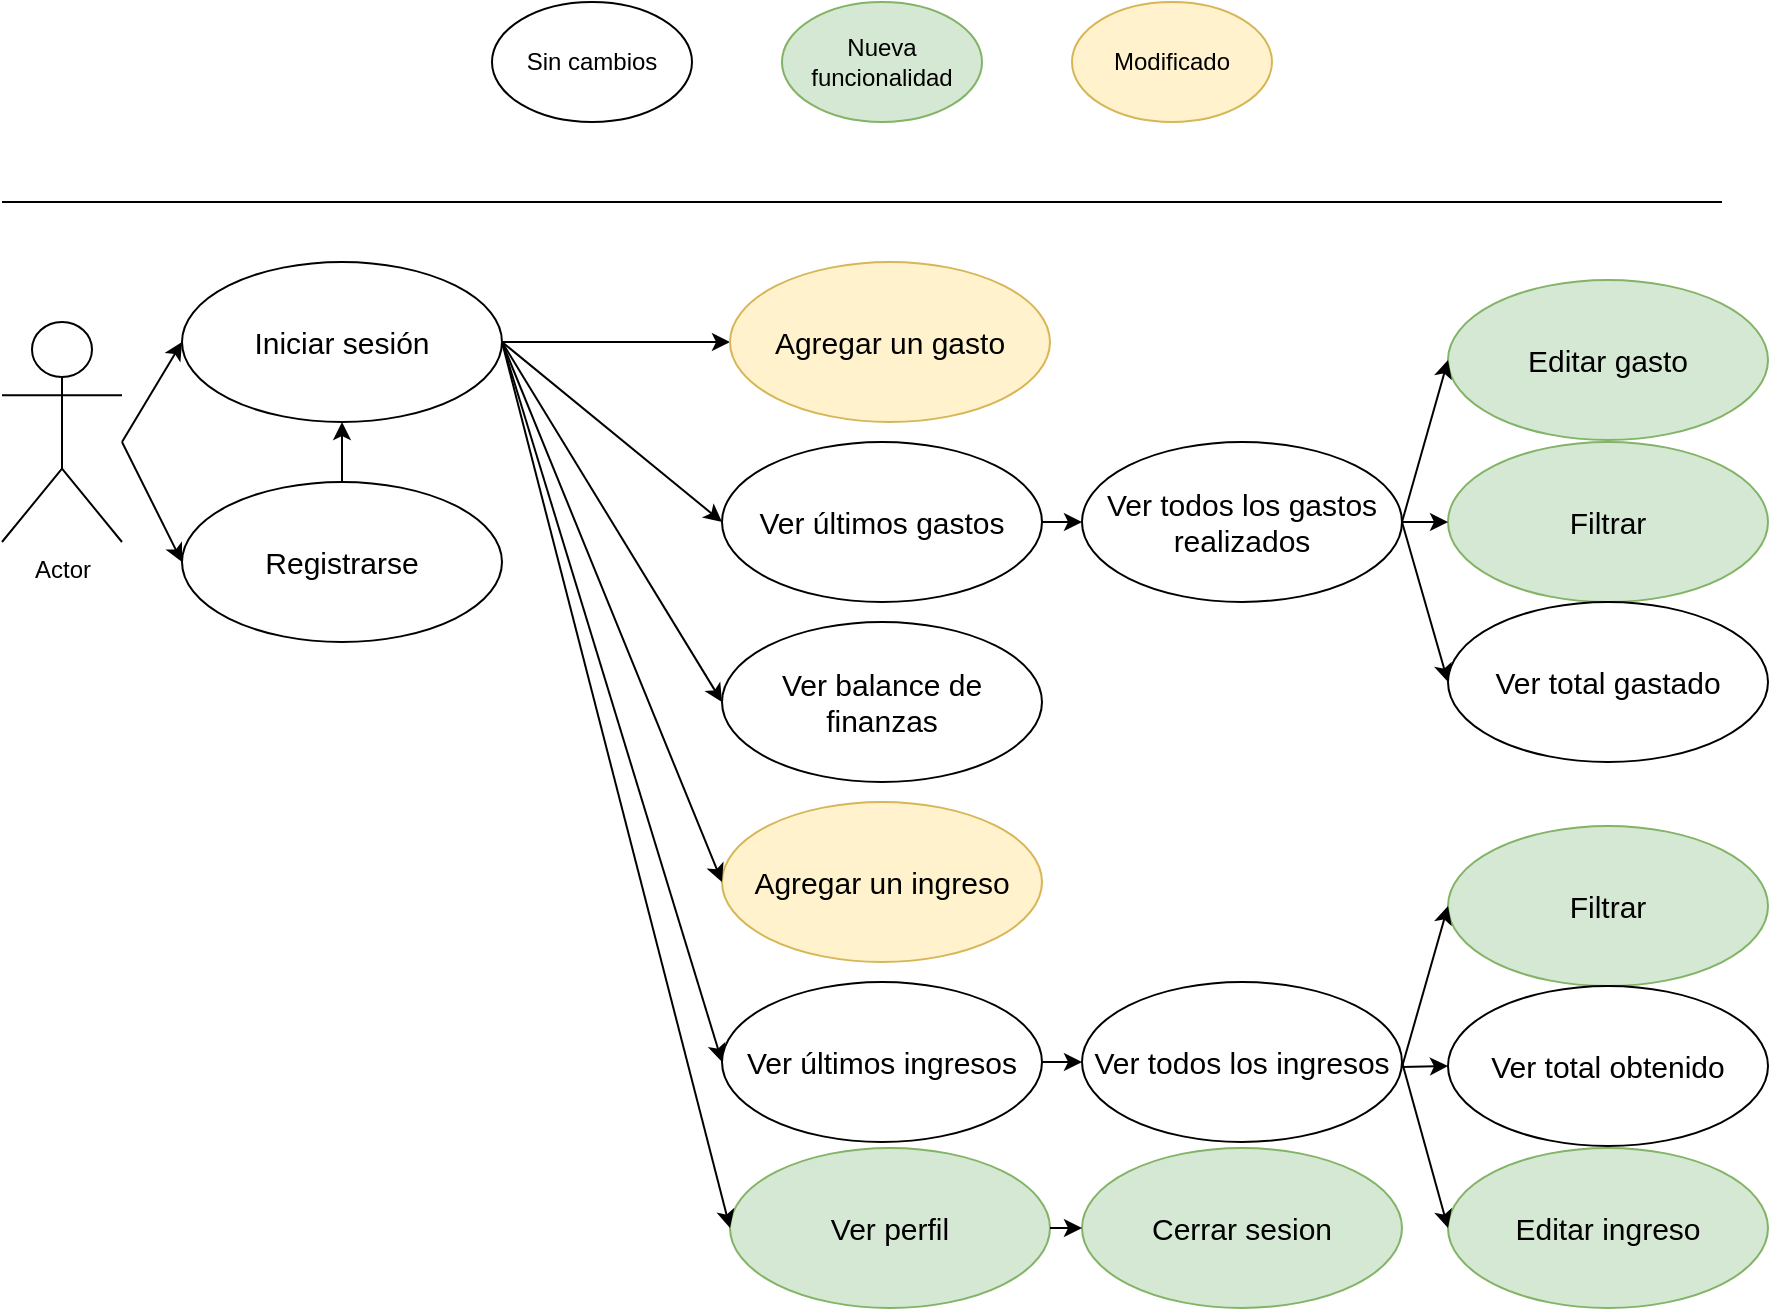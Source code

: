 <mxfile version="13.2.3" type="device"><diagram id="UXEQXVT69Z4VLNlycUqq" name="Page-1"><mxGraphModel dx="2009" dy="765" grid="1" gridSize="10" guides="1" tooltips="1" connect="1" arrows="1" fold="1" page="1" pageScale="1" pageWidth="827" pageHeight="1169" math="0" shadow="0"><root><mxCell id="0"/><mxCell id="1" parent="0"/><mxCell id="g9ul40iiriYAmNIs7x3w-1" value="Actor" style="shape=umlActor;verticalLabelPosition=bottom;labelBackgroundColor=#ffffff;verticalAlign=top;html=1;outlineConnect=0;" parent="1" vertex="1"><mxGeometry x="-800" y="200" width="60" height="110" as="geometry"/></mxCell><mxCell id="g9ul40iiriYAmNIs7x3w-2" value="&lt;font style=&quot;font-size: 15px&quot;&gt;Filtrar&lt;/font&gt;" style="ellipse;whiteSpace=wrap;html=1;fillColor=#d5e8d4;strokeColor=#82b366;" parent="1" vertex="1"><mxGeometry x="-77" y="260" width="160" height="80" as="geometry"/></mxCell><mxCell id="g9ul40iiriYAmNIs7x3w-3" value="&lt;p&gt;&lt;font style=&quot;font-size: 15px&quot;&gt;Ver todos los gastos realizados&lt;/font&gt;&lt;/p&gt;" style="ellipse;whiteSpace=wrap;html=1;" parent="1" vertex="1"><mxGeometry x="-260" y="260" width="160" height="80" as="geometry"/></mxCell><mxCell id="g9ul40iiriYAmNIs7x3w-4" value="&lt;font style=&quot;font-size: 15px&quot;&gt;Ver total gastado&lt;/font&gt;" style="ellipse;whiteSpace=wrap;html=1;" parent="1" vertex="1"><mxGeometry x="-77" y="340" width="160" height="80" as="geometry"/></mxCell><mxCell id="g9ul40iiriYAmNIs7x3w-5" value="Sin cambios" style="ellipse;whiteSpace=wrap;html=1;" parent="1" vertex="1"><mxGeometry x="-555" y="40" width="100" height="60" as="geometry"/></mxCell><mxCell id="g9ul40iiriYAmNIs7x3w-6" value="Modificado&lt;br&gt;" style="ellipse;whiteSpace=wrap;html=1;fillColor=#fff2cc;strokeColor=#d6b656;" parent="1" vertex="1"><mxGeometry x="-265" y="40" width="100" height="60" as="geometry"/></mxCell><mxCell id="g9ul40iiriYAmNIs7x3w-7" value="Nueva funcionalidad" style="ellipse;whiteSpace=wrap;html=1;fillColor=#d5e8d4;strokeColor=#82b366;" parent="1" vertex="1"><mxGeometry x="-410" y="40" width="100" height="60" as="geometry"/></mxCell><mxCell id="g9ul40iiriYAmNIs7x3w-8" value="" style="endArrow=classic;html=1;entryX=0;entryY=0.5;entryDx=0;entryDy=0;exitX=1;exitY=0.5;exitDx=0;exitDy=0;" parent="1" source="ZM3L3ihCnhdMFnE0O_Yn-2" target="g9ul40iiriYAmNIs7x3w-12" edge="1"><mxGeometry width="50" height="50" relative="1" as="geometry"><mxPoint x="-520" y="280" as="sourcePoint"/><mxPoint x="-490" y="360" as="targetPoint"/></mxGeometry></mxCell><mxCell id="g9ul40iiriYAmNIs7x3w-9" value="" style="endArrow=classic;html=1;entryX=0;entryY=0.5;entryDx=0;entryDy=0;exitX=1;exitY=0.5;exitDx=0;exitDy=0;" parent="1" source="g9ul40iiriYAmNIs7x3w-3" target="g9ul40iiriYAmNIs7x3w-4" edge="1"><mxGeometry width="50" height="50" relative="1" as="geometry"><mxPoint x="-117" y="308.5" as="sourcePoint"/><mxPoint x="-307" y="358.5" as="targetPoint"/></mxGeometry></mxCell><mxCell id="g9ul40iiriYAmNIs7x3w-12" value="&lt;font style=&quot;font-size: 15px&quot;&gt;Agregar un gasto&lt;/font&gt;" style="ellipse;whiteSpace=wrap;html=1;fillColor=#fff2cc;strokeColor=#d6b656;" parent="1" vertex="1"><mxGeometry x="-436" y="170" width="160" height="80" as="geometry"/></mxCell><mxCell id="g9ul40iiriYAmNIs7x3w-13" value="" style="endArrow=classic;html=1;entryX=0;entryY=0.5;entryDx=0;entryDy=0;exitX=1;exitY=0.5;exitDx=0;exitDy=0;" parent="1" source="g9ul40iiriYAmNIs7x3w-3" target="g9ul40iiriYAmNIs7x3w-2" edge="1"><mxGeometry width="50" height="50" relative="1" as="geometry"><mxPoint x="-117" y="308.5" as="sourcePoint"/><mxPoint x="-67" y="358.5" as="targetPoint"/></mxGeometry></mxCell><mxCell id="g9ul40iiriYAmNIs7x3w-16" value="&lt;font style=&quot;font-size: 15px&quot;&gt;Agregar un ingreso&lt;/font&gt;" style="ellipse;whiteSpace=wrap;html=1;fillColor=#fff2cc;strokeColor=#d6b656;" parent="1" vertex="1"><mxGeometry x="-440" y="440" width="160" height="80" as="geometry"/></mxCell><mxCell id="g9ul40iiriYAmNIs7x3w-17" value="&lt;font style=&quot;font-size: 15px&quot;&gt;Ver últimos gastos&lt;/font&gt;" style="ellipse;whiteSpace=wrap;html=1;" parent="1" vertex="1"><mxGeometry x="-440" y="260" width="160" height="80" as="geometry"/></mxCell><mxCell id="g9ul40iiriYAmNIs7x3w-18" value="" style="endArrow=classic;html=1;entryX=0;entryY=0.5;entryDx=0;entryDy=0;exitX=1;exitY=0.5;exitDx=0;exitDy=0;" parent="1" source="ZM3L3ihCnhdMFnE0O_Yn-2" target="g9ul40iiriYAmNIs7x3w-16" edge="1"><mxGeometry width="50" height="50" relative="1" as="geometry"><mxPoint x="-520" y="280" as="sourcePoint"/><mxPoint x="-440" y="140" as="targetPoint"/></mxGeometry></mxCell><mxCell id="g9ul40iiriYAmNIs7x3w-19" value="" style="endArrow=classic;html=1;entryX=0;entryY=0.5;entryDx=0;entryDy=0;exitX=1;exitY=0.5;exitDx=0;exitDy=0;" parent="1" source="ZM3L3ihCnhdMFnE0O_Yn-2" target="g9ul40iiriYAmNIs7x3w-17" edge="1"><mxGeometry width="50" height="50" relative="1" as="geometry"><mxPoint x="-520" y="280" as="sourcePoint"/><mxPoint x="-490" y="340" as="targetPoint"/></mxGeometry></mxCell><mxCell id="g9ul40iiriYAmNIs7x3w-20" value="" style="endArrow=classic;html=1;entryX=0;entryY=0.5;entryDx=0;entryDy=0;" parent="1" source="g9ul40iiriYAmNIs7x3w-17" target="g9ul40iiriYAmNIs7x3w-3" edge="1"><mxGeometry width="50" height="50" relative="1" as="geometry"><mxPoint x="-280.0" y="310" as="sourcePoint"/><mxPoint x="-190" y="400" as="targetPoint"/></mxGeometry></mxCell><mxCell id="g9ul40iiriYAmNIs7x3w-21" value="" style="endArrow=none;html=1;" parent="1" edge="1"><mxGeometry width="50" height="50" relative="1" as="geometry"><mxPoint x="-800" y="140" as="sourcePoint"/><mxPoint x="60" y="140" as="targetPoint"/></mxGeometry></mxCell><mxCell id="g9ul40iiriYAmNIs7x3w-25" value="&lt;font style=&quot;font-size: 15px&quot;&gt;Ver balance de finanzas&lt;/font&gt;" style="ellipse;whiteSpace=wrap;html=1;" parent="1" vertex="1"><mxGeometry x="-440" y="350" width="160" height="80" as="geometry"/></mxCell><mxCell id="g9ul40iiriYAmNIs7x3w-26" value="&lt;font style=&quot;font-size: 15px&quot;&gt;Ver últimos ingresos&lt;/font&gt;" style="ellipse;whiteSpace=wrap;html=1;" parent="1" vertex="1"><mxGeometry x="-440" y="530" width="160" height="80" as="geometry"/></mxCell><mxCell id="g9ul40iiriYAmNIs7x3w-27" value="" style="endArrow=classic;html=1;entryX=0;entryY=0.5;entryDx=0;entryDy=0;exitX=1;exitY=0.5;exitDx=0;exitDy=0;" parent="1" source="ZM3L3ihCnhdMFnE0O_Yn-2" target="g9ul40iiriYAmNIs7x3w-26" edge="1"><mxGeometry width="50" height="50" relative="1" as="geometry"><mxPoint x="-520" y="280" as="sourcePoint"/><mxPoint x="-120" y="500" as="targetPoint"/></mxGeometry></mxCell><mxCell id="g9ul40iiriYAmNIs7x3w-28" value="" style="endArrow=classic;html=1;entryX=0;entryY=0.5;entryDx=0;entryDy=0;exitX=1;exitY=0.5;exitDx=0;exitDy=0;" parent="1" source="ZM3L3ihCnhdMFnE0O_Yn-2" target="g9ul40iiriYAmNIs7x3w-25" edge="1"><mxGeometry width="50" height="50" relative="1" as="geometry"><mxPoint x="-520" y="280" as="sourcePoint"/><mxPoint x="-120" y="500" as="targetPoint"/></mxGeometry></mxCell><mxCell id="g9ul40iiriYAmNIs7x3w-30" value="&lt;p&gt;&lt;font style=&quot;font-size: 15px&quot;&gt;Ver todos los ingresos&lt;/font&gt;&lt;/p&gt;" style="ellipse;whiteSpace=wrap;html=1;" parent="1" vertex="1"><mxGeometry x="-260" y="530" width="160" height="80" as="geometry"/></mxCell><mxCell id="g9ul40iiriYAmNIs7x3w-34" value="" style="endArrow=classic;html=1;exitX=1;exitY=0.5;exitDx=0;exitDy=0;entryX=0;entryY=0.5;entryDx=0;entryDy=0;" parent="1" source="g9ul40iiriYAmNIs7x3w-26" target="g9ul40iiriYAmNIs7x3w-30" edge="1"><mxGeometry width="50" height="50" relative="1" as="geometry"><mxPoint x="-280.0" y="578.5" as="sourcePoint"/><mxPoint x="-190" y="668.5" as="targetPoint"/></mxGeometry></mxCell><mxCell id="ZM3L3ihCnhdMFnE0O_Yn-1" value="&lt;font style=&quot;font-size: 15px&quot;&gt;Registrarse&lt;/font&gt;" style="ellipse;whiteSpace=wrap;html=1;" parent="1" vertex="1"><mxGeometry x="-710" y="280" width="160" height="80" as="geometry"/></mxCell><mxCell id="ZM3L3ihCnhdMFnE0O_Yn-2" value="&lt;font style=&quot;font-size: 15px&quot;&gt;Iniciar sesión&lt;/font&gt;" style="ellipse;whiteSpace=wrap;html=1;" parent="1" vertex="1"><mxGeometry x="-710" y="170" width="160" height="80" as="geometry"/></mxCell><mxCell id="ZM3L3ihCnhdMFnE0O_Yn-5" value="" style="endArrow=classic;html=1;entryX=0;entryY=0.5;entryDx=0;entryDy=0;" parent="1" target="ZM3L3ihCnhdMFnE0O_Yn-2" edge="1"><mxGeometry width="50" height="50" relative="1" as="geometry"><mxPoint x="-740" y="260" as="sourcePoint"/><mxPoint x="-300" y="390" as="targetPoint"/></mxGeometry></mxCell><mxCell id="ZM3L3ihCnhdMFnE0O_Yn-6" value="" style="endArrow=classic;html=1;entryX=0;entryY=0.5;entryDx=0;entryDy=0;" parent="1" target="ZM3L3ihCnhdMFnE0O_Yn-1" edge="1"><mxGeometry width="50" height="50" relative="1" as="geometry"><mxPoint x="-740" y="260" as="sourcePoint"/><mxPoint x="-712" y="310" as="targetPoint"/></mxGeometry></mxCell><mxCell id="ZM3L3ihCnhdMFnE0O_Yn-7" value="" style="endArrow=classic;html=1;entryX=0.5;entryY=1;entryDx=0;entryDy=0;exitX=0.5;exitY=0;exitDx=0;exitDy=0;" parent="1" source="ZM3L3ihCnhdMFnE0O_Yn-1" target="ZM3L3ihCnhdMFnE0O_Yn-2" edge="1"><mxGeometry width="50" height="50" relative="1" as="geometry"><mxPoint x="-350" y="440" as="sourcePoint"/><mxPoint x="-300" y="390" as="targetPoint"/></mxGeometry></mxCell><mxCell id="Jkbx8nDe_dTuKzA9VvYx-2" value="&lt;font style=&quot;font-size: 15px&quot;&gt;Filtrar&lt;/font&gt;" style="ellipse;whiteSpace=wrap;html=1;fillColor=#d5e8d4;strokeColor=#82b366;" vertex="1" parent="1"><mxGeometry x="-77" y="452" width="160" height="80" as="geometry"/></mxCell><mxCell id="Jkbx8nDe_dTuKzA9VvYx-3" value="&lt;font style=&quot;font-size: 15px&quot;&gt;Ver total obtenido&lt;/font&gt;" style="ellipse;whiteSpace=wrap;html=1;" vertex="1" parent="1"><mxGeometry x="-77" y="532" width="160" height="80" as="geometry"/></mxCell><mxCell id="Jkbx8nDe_dTuKzA9VvYx-4" value="" style="endArrow=classic;html=1;entryX=0;entryY=0.5;entryDx=0;entryDy=0;exitX=1;exitY=0.5;exitDx=0;exitDy=0;" edge="1" parent="1" target="Jkbx8nDe_dTuKzA9VvYx-3"><mxGeometry width="50" height="50" relative="1" as="geometry"><mxPoint x="-100" y="572.5" as="sourcePoint"/><mxPoint x="-307" y="631" as="targetPoint"/></mxGeometry></mxCell><mxCell id="Jkbx8nDe_dTuKzA9VvYx-5" value="" style="endArrow=classic;html=1;entryX=0;entryY=0.5;entryDx=0;entryDy=0;exitX=1;exitY=0.5;exitDx=0;exitDy=0;" edge="1" parent="1" target="Jkbx8nDe_dTuKzA9VvYx-2"><mxGeometry width="50" height="50" relative="1" as="geometry"><mxPoint x="-100" y="572.5" as="sourcePoint"/><mxPoint x="-67" y="631" as="targetPoint"/></mxGeometry></mxCell><mxCell id="Jkbx8nDe_dTuKzA9VvYx-6" value="&lt;font style=&quot;font-size: 15px&quot;&gt;Editar gasto&lt;/font&gt;" style="ellipse;whiteSpace=wrap;html=1;fillColor=#d5e8d4;strokeColor=#82b366;" vertex="1" parent="1"><mxGeometry x="-77" y="179" width="160" height="80" as="geometry"/></mxCell><mxCell id="Jkbx8nDe_dTuKzA9VvYx-7" value="&lt;font style=&quot;font-size: 15px&quot;&gt;Editar ingreso&lt;/font&gt;" style="ellipse;whiteSpace=wrap;html=1;fillColor=#d5e8d4;strokeColor=#82b366;" vertex="1" parent="1"><mxGeometry x="-77" y="613" width="160" height="80" as="geometry"/></mxCell><mxCell id="Jkbx8nDe_dTuKzA9VvYx-8" value="" style="endArrow=classic;html=1;entryX=0;entryY=0.5;entryDx=0;entryDy=0;" edge="1" parent="1" target="Jkbx8nDe_dTuKzA9VvYx-6"><mxGeometry width="50" height="50" relative="1" as="geometry"><mxPoint x="-100" y="300" as="sourcePoint"/><mxPoint x="-100" y="370" as="targetPoint"/></mxGeometry></mxCell><mxCell id="Jkbx8nDe_dTuKzA9VvYx-9" value="" style="endArrow=classic;html=1;exitX=1;exitY=0.5;exitDx=0;exitDy=0;entryX=0;entryY=0.5;entryDx=0;entryDy=0;" edge="1" parent="1" source="g9ul40iiriYAmNIs7x3w-30" target="Jkbx8nDe_dTuKzA9VvYx-7"><mxGeometry width="50" height="50" relative="1" as="geometry"><mxPoint x="-150" y="420" as="sourcePoint"/><mxPoint x="-100" y="370" as="targetPoint"/></mxGeometry></mxCell><mxCell id="Jkbx8nDe_dTuKzA9VvYx-10" value="&lt;font style=&quot;font-size: 15px&quot;&gt;Ver perfil&lt;/font&gt;" style="ellipse;whiteSpace=wrap;html=1;fillColor=#d5e8d4;strokeColor=#82b366;" vertex="1" parent="1"><mxGeometry x="-436" y="613" width="160" height="80" as="geometry"/></mxCell><mxCell id="Jkbx8nDe_dTuKzA9VvYx-11" value="" style="endArrow=classic;html=1;entryX=0;entryY=0.5;entryDx=0;entryDy=0;exitX=1;exitY=0.5;exitDx=0;exitDy=0;" edge="1" parent="1" source="ZM3L3ihCnhdMFnE0O_Yn-2" target="Jkbx8nDe_dTuKzA9VvYx-10"><mxGeometry width="50" height="50" relative="1" as="geometry"><mxPoint x="-440" y="420" as="sourcePoint"/><mxPoint x="-390" y="370" as="targetPoint"/></mxGeometry></mxCell><mxCell id="Jkbx8nDe_dTuKzA9VvYx-12" value="&lt;p&gt;&lt;font style=&quot;font-size: 15px&quot;&gt;Cerrar sesion&lt;/font&gt;&lt;/p&gt;" style="ellipse;whiteSpace=wrap;html=1;fillColor=#d5e8d4;strokeColor=#82b366;" vertex="1" parent="1"><mxGeometry x="-260" y="613" width="160" height="80" as="geometry"/></mxCell><mxCell id="Jkbx8nDe_dTuKzA9VvYx-13" value="" style="endArrow=classic;html=1;exitX=1;exitY=0.5;exitDx=0;exitDy=0;entryX=0;entryY=0.5;entryDx=0;entryDy=0;" edge="1" parent="1" source="Jkbx8nDe_dTuKzA9VvYx-10" target="Jkbx8nDe_dTuKzA9VvYx-12"><mxGeometry width="50" height="50" relative="1" as="geometry"><mxPoint x="-270" y="580" as="sourcePoint"/><mxPoint x="-250" y="580" as="targetPoint"/></mxGeometry></mxCell></root></mxGraphModel></diagram></mxfile>